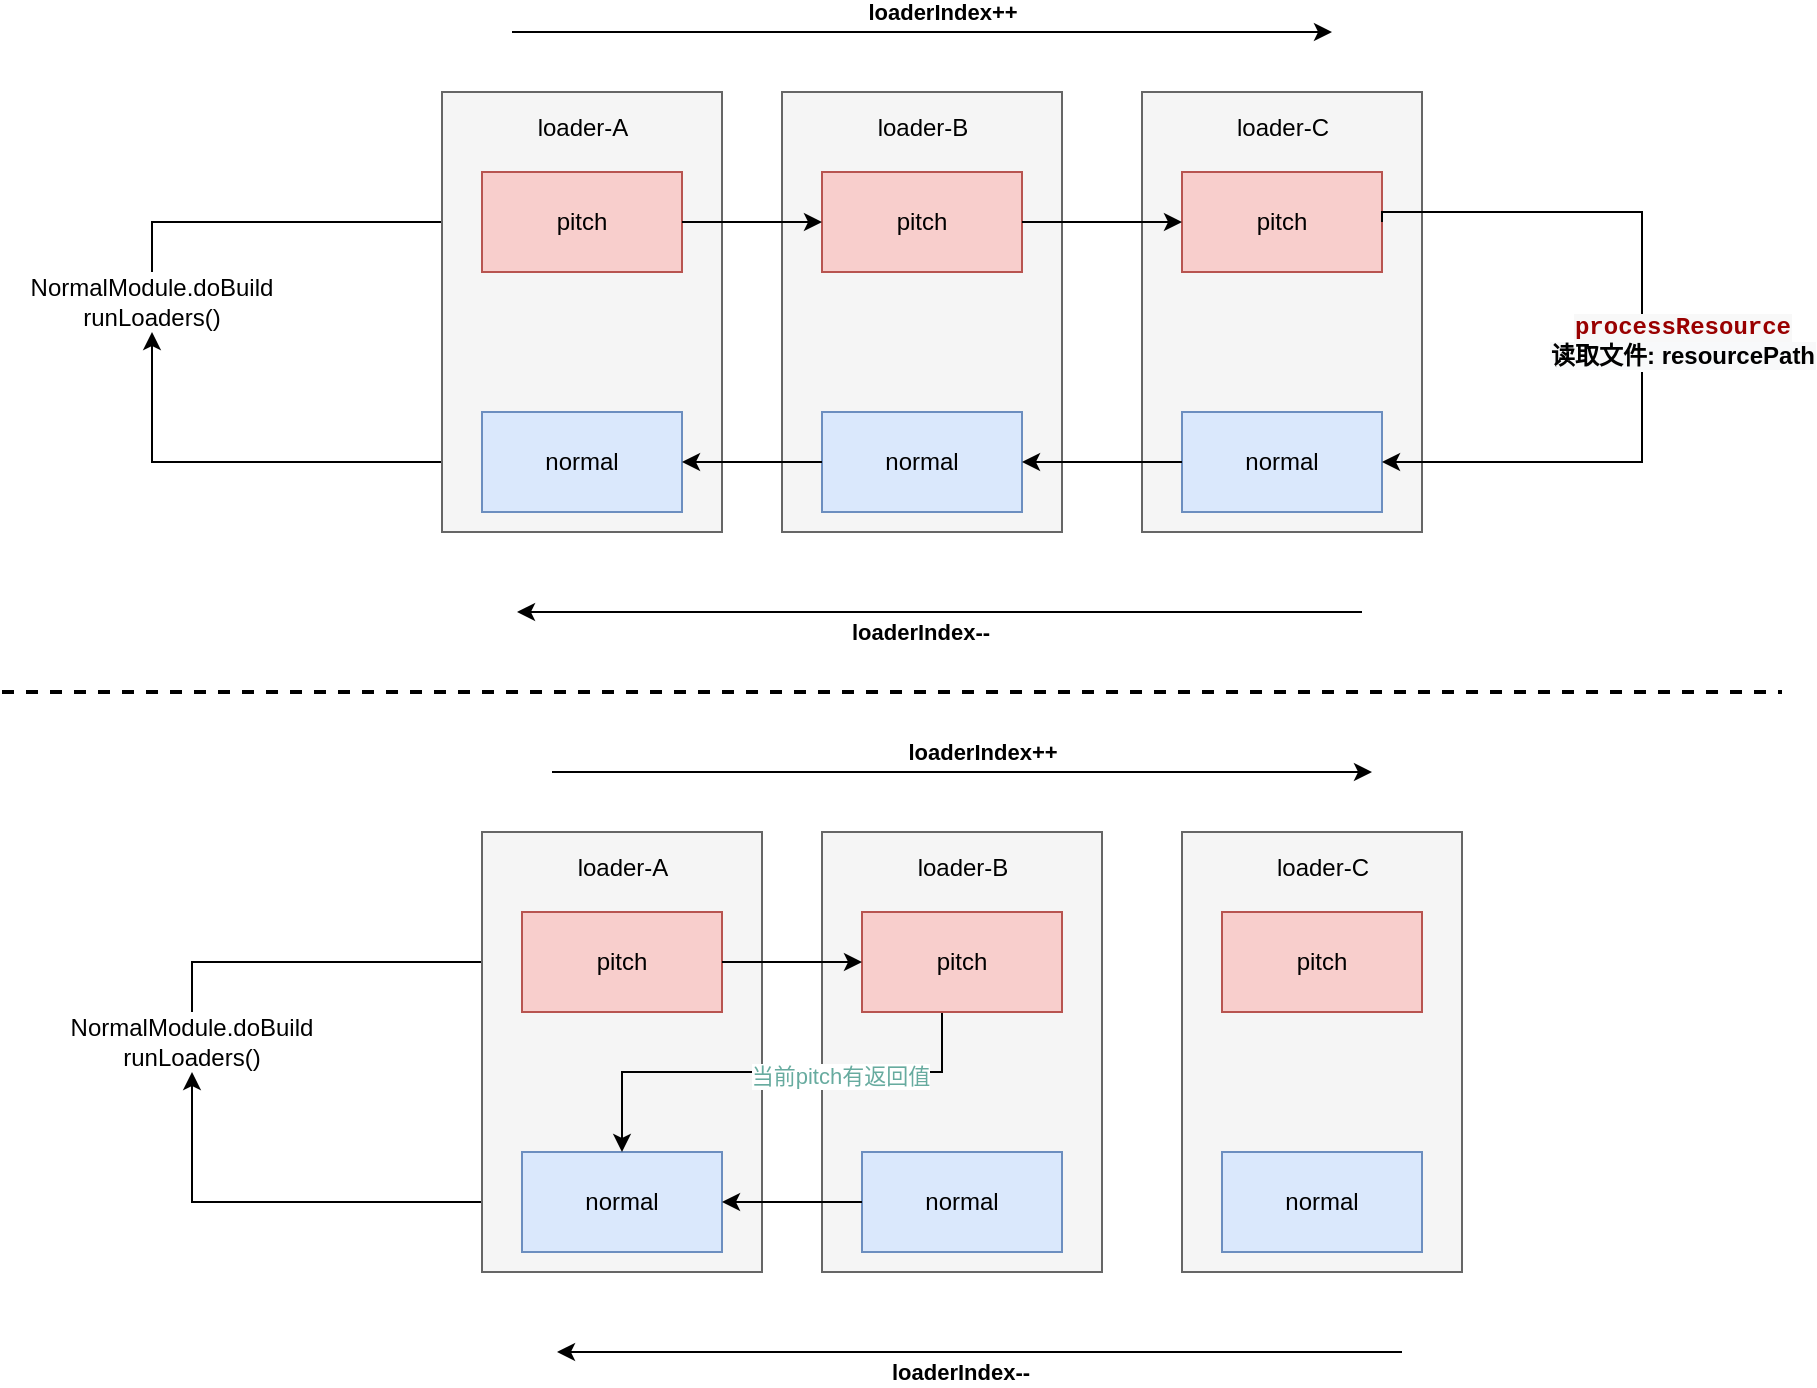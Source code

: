 <mxfile version="20.2.8" type="github">
  <diagram id="M0UE9Iz5v4E9vm6Po623" name="第 1 页">
    <mxGraphModel dx="1234" dy="794" grid="1" gridSize="10" guides="1" tooltips="1" connect="1" arrows="1" fold="1" page="1" pageScale="1" pageWidth="827" pageHeight="1169" math="0" shadow="0">
      <root>
        <mxCell id="0" />
        <mxCell id="1" parent="0" />
        <mxCell id="JlLWiZ-W6fRwa7arMO1L-45" style="edgeStyle=orthogonalEdgeStyle;rounded=0;orthogonalLoop=1;jettySize=auto;html=1;entryX=0.5;entryY=1;entryDx=0;entryDy=0;" edge="1" parent="1" source="JlLWiZ-W6fRwa7arMO1L-10" target="JlLWiZ-W6fRwa7arMO1L-55">
          <mxGeometry relative="1" as="geometry">
            <mxPoint x="560" y="625" as="targetPoint" />
          </mxGeometry>
        </mxCell>
        <mxCell id="JlLWiZ-W6fRwa7arMO1L-49" value="" style="endArrow=classic;html=1;rounded=0;" edge="1" parent="1">
          <mxGeometry width="50" height="50" relative="1" as="geometry">
            <mxPoint x="625" y="450" as="sourcePoint" />
            <mxPoint x="1035" y="450" as="targetPoint" />
          </mxGeometry>
        </mxCell>
        <mxCell id="JlLWiZ-W6fRwa7arMO1L-50" value="&lt;span style=&quot;&quot;&gt;loaderIndex++&lt;/span&gt;" style="edgeLabel;html=1;align=center;verticalAlign=middle;resizable=0;points=[];labelBackgroundColor=none;fontStyle=1" vertex="1" connectable="0" parent="JlLWiZ-W6fRwa7arMO1L-49">
          <mxGeometry x="0.049" y="-1" relative="1" as="geometry">
            <mxPoint y="-11" as="offset" />
          </mxGeometry>
        </mxCell>
        <mxCell id="JlLWiZ-W6fRwa7arMO1L-51" value="" style="endArrow=classic;html=1;rounded=0;" edge="1" parent="1">
          <mxGeometry width="50" height="50" relative="1" as="geometry">
            <mxPoint x="1050" y="740" as="sourcePoint" />
            <mxPoint x="627.5" y="740" as="targetPoint" />
            <Array as="points">
              <mxPoint x="855" y="740" />
            </Array>
          </mxGeometry>
        </mxCell>
        <mxCell id="JlLWiZ-W6fRwa7arMO1L-52" value="&lt;span style=&quot;&quot;&gt;loaderIndex--&lt;/span&gt;" style="edgeLabel;html=1;align=center;verticalAlign=middle;resizable=0;points=[];labelBackgroundColor=none;fontStyle=1" vertex="1" connectable="0" parent="JlLWiZ-W6fRwa7arMO1L-51">
          <mxGeometry x="0.049" y="-1" relative="1" as="geometry">
            <mxPoint y="11" as="offset" />
          </mxGeometry>
        </mxCell>
        <mxCell id="JlLWiZ-W6fRwa7arMO1L-56" style="rounded=0;orthogonalLoop=1;jettySize=auto;html=1;entryX=0;entryY=0.5;entryDx=0;entryDy=0;fontColor=default;exitX=0.5;exitY=0;exitDx=0;exitDy=0;edgeStyle=orthogonalEdgeStyle;" edge="1" parent="1" source="JlLWiZ-W6fRwa7arMO1L-55" target="JlLWiZ-W6fRwa7arMO1L-8">
          <mxGeometry relative="1" as="geometry" />
        </mxCell>
        <mxCell id="JlLWiZ-W6fRwa7arMO1L-55" value="NormalModule.doBuild&lt;br&gt;runLoaders()" style="text;html=1;align=center;verticalAlign=middle;whiteSpace=wrap;rounded=0;labelBackgroundColor=none;" vertex="1" parent="1">
          <mxGeometry x="380" y="570" width="130" height="30" as="geometry" />
        </mxCell>
        <mxCell id="JlLWiZ-W6fRwa7arMO1L-2" value="" style="rounded=0;whiteSpace=wrap;html=1;fillColor=#f5f5f5;fontColor=#333333;strokeColor=#666666;" vertex="1" parent="1">
          <mxGeometry x="590" y="480" width="140" height="220" as="geometry" />
        </mxCell>
        <mxCell id="JlLWiZ-W6fRwa7arMO1L-6" value="loader-A" style="text;html=1;align=center;verticalAlign=middle;whiteSpace=wrap;rounded=0;" vertex="1" parent="1">
          <mxGeometry x="627.5" y="480" width="65" height="35" as="geometry" />
        </mxCell>
        <mxCell id="JlLWiZ-W6fRwa7arMO1L-8" value="pitch" style="text;html=1;strokeColor=#b85450;fillColor=#f8cecc;align=center;verticalAlign=middle;whiteSpace=wrap;rounded=0;" vertex="1" parent="1">
          <mxGeometry x="610" y="520" width="100" height="50" as="geometry" />
        </mxCell>
        <mxCell id="JlLWiZ-W6fRwa7arMO1L-10" value="normal" style="text;html=1;strokeColor=#6c8ebf;fillColor=#dae8fc;align=center;verticalAlign=middle;whiteSpace=wrap;rounded=0;" vertex="1" parent="1">
          <mxGeometry x="610" y="640" width="100" height="50" as="geometry" />
        </mxCell>
        <mxCell id="JlLWiZ-W6fRwa7arMO1L-23" value="" style="rounded=0;whiteSpace=wrap;html=1;fillColor=#f5f5f5;fontColor=#333333;strokeColor=#666666;" vertex="1" parent="1">
          <mxGeometry x="760" y="480" width="140" height="220" as="geometry" />
        </mxCell>
        <mxCell id="JlLWiZ-W6fRwa7arMO1L-24" value="loader-B" style="text;html=1;align=center;verticalAlign=middle;whiteSpace=wrap;rounded=0;" vertex="1" parent="1">
          <mxGeometry x="797.5" y="480" width="65" height="35" as="geometry" />
        </mxCell>
        <mxCell id="JlLWiZ-W6fRwa7arMO1L-25" value="pitch" style="text;html=1;strokeColor=#b85450;fillColor=#f8cecc;align=center;verticalAlign=middle;whiteSpace=wrap;rounded=0;" vertex="1" parent="1">
          <mxGeometry x="780" y="520" width="100" height="50" as="geometry" />
        </mxCell>
        <mxCell id="JlLWiZ-W6fRwa7arMO1L-26" value="normal" style="text;html=1;strokeColor=#6c8ebf;fillColor=#dae8fc;align=center;verticalAlign=middle;whiteSpace=wrap;rounded=0;" vertex="1" parent="1">
          <mxGeometry x="780" y="640" width="100" height="50" as="geometry" />
        </mxCell>
        <mxCell id="JlLWiZ-W6fRwa7arMO1L-28" value="" style="rounded=0;whiteSpace=wrap;html=1;fillColor=#f5f5f5;fontColor=#333333;strokeColor=#666666;" vertex="1" parent="1">
          <mxGeometry x="940" y="480" width="140" height="220" as="geometry" />
        </mxCell>
        <mxCell id="JlLWiZ-W6fRwa7arMO1L-29" value="loader-C" style="text;html=1;align=center;verticalAlign=middle;whiteSpace=wrap;rounded=0;" vertex="1" parent="1">
          <mxGeometry x="977.5" y="480" width="65" height="35" as="geometry" />
        </mxCell>
        <mxCell id="JlLWiZ-W6fRwa7arMO1L-30" value="pitch" style="text;html=1;strokeColor=#b85450;fillColor=#f8cecc;align=center;verticalAlign=middle;whiteSpace=wrap;rounded=0;" vertex="1" parent="1">
          <mxGeometry x="960" y="520" width="100" height="50" as="geometry" />
        </mxCell>
        <mxCell id="JlLWiZ-W6fRwa7arMO1L-31" value="normal" style="text;html=1;strokeColor=#6c8ebf;fillColor=#dae8fc;align=center;verticalAlign=middle;whiteSpace=wrap;rounded=0;" vertex="1" parent="1">
          <mxGeometry x="960" y="640" width="100" height="50" as="geometry" />
        </mxCell>
        <mxCell id="JlLWiZ-W6fRwa7arMO1L-38" style="edgeStyle=orthogonalEdgeStyle;rounded=0;orthogonalLoop=1;jettySize=auto;html=1;entryX=0;entryY=0.5;entryDx=0;entryDy=0;" edge="1" parent="1" source="JlLWiZ-W6fRwa7arMO1L-8" target="JlLWiZ-W6fRwa7arMO1L-25">
          <mxGeometry relative="1" as="geometry" />
        </mxCell>
        <mxCell id="JlLWiZ-W6fRwa7arMO1L-39" style="edgeStyle=orthogonalEdgeStyle;rounded=0;orthogonalLoop=1;jettySize=auto;html=1;entryX=0;entryY=0.5;entryDx=0;entryDy=0;" edge="1" parent="1" source="JlLWiZ-W6fRwa7arMO1L-25" target="JlLWiZ-W6fRwa7arMO1L-30">
          <mxGeometry relative="1" as="geometry" />
        </mxCell>
        <mxCell id="JlLWiZ-W6fRwa7arMO1L-43" style="edgeStyle=orthogonalEdgeStyle;rounded=0;orthogonalLoop=1;jettySize=auto;html=1;entryX=1;entryY=0.5;entryDx=0;entryDy=0;" edge="1" parent="1" source="JlLWiZ-W6fRwa7arMO1L-31" target="JlLWiZ-W6fRwa7arMO1L-26">
          <mxGeometry relative="1" as="geometry" />
        </mxCell>
        <mxCell id="JlLWiZ-W6fRwa7arMO1L-44" style="edgeStyle=orthogonalEdgeStyle;rounded=0;orthogonalLoop=1;jettySize=auto;html=1;entryX=1;entryY=0.5;entryDx=0;entryDy=0;" edge="1" parent="1" source="JlLWiZ-W6fRwa7arMO1L-26" target="JlLWiZ-W6fRwa7arMO1L-10">
          <mxGeometry relative="1" as="geometry" />
        </mxCell>
        <mxCell id="JlLWiZ-W6fRwa7arMO1L-42" style="edgeStyle=orthogonalEdgeStyle;rounded=0;orthogonalLoop=1;jettySize=auto;html=1;exitX=1;exitY=0.5;exitDx=0;exitDy=0;entryX=1;entryY=0.5;entryDx=0;entryDy=0;" edge="1" parent="1" source="JlLWiZ-W6fRwa7arMO1L-30" target="JlLWiZ-W6fRwa7arMO1L-31">
          <mxGeometry relative="1" as="geometry">
            <Array as="points">
              <mxPoint x="1060" y="540" />
              <mxPoint x="1190" y="540" />
              <mxPoint x="1190" y="665" />
            </Array>
          </mxGeometry>
        </mxCell>
        <mxCell id="JlLWiZ-W6fRwa7arMO1L-53" value="&lt;span style=&quot;color: rgb(153, 0, 0); font-family: Menlo, Monaco, Consolas, &amp;quot;Courier New&amp;quot;, monospace; font-size: 12px; font-weight: 700; background-color: rgb(248, 248, 248);&quot;&gt;processResource&lt;br&gt;&lt;/span&gt;&lt;span style=&quot;font-size: 12px; background-color: rgb(248, 249, 250);&quot;&gt;&lt;b&gt;读取文件: resourcePath&lt;/b&gt;&lt;/span&gt;&lt;span style=&quot;color: rgb(153, 0, 0); font-family: Menlo, Monaco, Consolas, &amp;quot;Courier New&amp;quot;, monospace; font-size: 12px; font-weight: 700; background-color: rgb(248, 248, 248);&quot;&gt;&lt;br&gt;&lt;/span&gt;" style="edgeLabel;html=1;align=center;verticalAlign=middle;resizable=0;points=[];" vertex="1" connectable="0" parent="JlLWiZ-W6fRwa7arMO1L-42">
          <mxGeometry x="0.078" y="1" relative="1" as="geometry">
            <mxPoint x="19" y="-10" as="offset" />
          </mxGeometry>
        </mxCell>
        <mxCell id="JlLWiZ-W6fRwa7arMO1L-67" style="edgeStyle=orthogonalEdgeStyle;rounded=0;orthogonalLoop=1;jettySize=auto;html=1;entryX=0.5;entryY=1;entryDx=0;entryDy=0;" edge="1" parent="1" source="JlLWiZ-W6fRwa7arMO1L-79" target="JlLWiZ-W6fRwa7arMO1L-75">
          <mxGeometry relative="1" as="geometry">
            <mxPoint x="580" y="995" as="targetPoint" />
          </mxGeometry>
        </mxCell>
        <mxCell id="JlLWiZ-W6fRwa7arMO1L-70" value="" style="endArrow=classic;html=1;rounded=0;" edge="1" parent="1">
          <mxGeometry width="50" height="50" relative="1" as="geometry">
            <mxPoint x="645" y="820" as="sourcePoint" />
            <mxPoint x="1055" y="820" as="targetPoint" />
          </mxGeometry>
        </mxCell>
        <mxCell id="JlLWiZ-W6fRwa7arMO1L-71" value="&lt;span style=&quot;&quot;&gt;loaderIndex++&lt;/span&gt;" style="edgeLabel;html=1;align=center;verticalAlign=middle;resizable=0;points=[];labelBackgroundColor=none;fontStyle=1" vertex="1" connectable="0" parent="JlLWiZ-W6fRwa7arMO1L-70">
          <mxGeometry x="0.049" y="-1" relative="1" as="geometry">
            <mxPoint y="-11" as="offset" />
          </mxGeometry>
        </mxCell>
        <mxCell id="JlLWiZ-W6fRwa7arMO1L-72" value="" style="endArrow=classic;html=1;rounded=0;" edge="1" parent="1">
          <mxGeometry width="50" height="50" relative="1" as="geometry">
            <mxPoint x="1070" y="1110" as="sourcePoint" />
            <mxPoint x="647.5" y="1110" as="targetPoint" />
            <Array as="points">
              <mxPoint x="875" y="1110" />
            </Array>
          </mxGeometry>
        </mxCell>
        <mxCell id="JlLWiZ-W6fRwa7arMO1L-73" value="&lt;span style=&quot;&quot;&gt;loaderIndex--&lt;/span&gt;" style="edgeLabel;html=1;align=center;verticalAlign=middle;resizable=0;points=[];labelBackgroundColor=none;fontStyle=1" vertex="1" connectable="0" parent="JlLWiZ-W6fRwa7arMO1L-72">
          <mxGeometry x="0.049" y="-1" relative="1" as="geometry">
            <mxPoint y="11" as="offset" />
          </mxGeometry>
        </mxCell>
        <mxCell id="JlLWiZ-W6fRwa7arMO1L-74" style="rounded=0;orthogonalLoop=1;jettySize=auto;html=1;entryX=0;entryY=0.5;entryDx=0;entryDy=0;fontColor=default;exitX=0.5;exitY=0;exitDx=0;exitDy=0;edgeStyle=orthogonalEdgeStyle;" edge="1" parent="1" source="JlLWiZ-W6fRwa7arMO1L-75" target="JlLWiZ-W6fRwa7arMO1L-78">
          <mxGeometry relative="1" as="geometry" />
        </mxCell>
        <mxCell id="JlLWiZ-W6fRwa7arMO1L-75" value="NormalModule.doBuild&lt;br&gt;runLoaders()" style="text;html=1;align=center;verticalAlign=middle;whiteSpace=wrap;rounded=0;labelBackgroundColor=none;" vertex="1" parent="1">
          <mxGeometry x="400" y="940" width="130" height="30" as="geometry" />
        </mxCell>
        <mxCell id="JlLWiZ-W6fRwa7arMO1L-76" value="" style="rounded=0;whiteSpace=wrap;html=1;fillColor=#f5f5f5;fontColor=#333333;strokeColor=#666666;" vertex="1" parent="1">
          <mxGeometry x="610" y="850" width="140" height="220" as="geometry" />
        </mxCell>
        <mxCell id="JlLWiZ-W6fRwa7arMO1L-77" value="loader-A" style="text;html=1;align=center;verticalAlign=middle;whiteSpace=wrap;rounded=0;" vertex="1" parent="1">
          <mxGeometry x="647.5" y="850" width="65" height="35" as="geometry" />
        </mxCell>
        <mxCell id="JlLWiZ-W6fRwa7arMO1L-78" value="pitch" style="text;html=1;strokeColor=#b85450;fillColor=#f8cecc;align=center;verticalAlign=middle;whiteSpace=wrap;rounded=0;" vertex="1" parent="1">
          <mxGeometry x="630" y="890" width="100" height="50" as="geometry" />
        </mxCell>
        <mxCell id="JlLWiZ-W6fRwa7arMO1L-79" value="normal" style="text;html=1;strokeColor=#6c8ebf;fillColor=#dae8fc;align=center;verticalAlign=middle;whiteSpace=wrap;rounded=0;" vertex="1" parent="1">
          <mxGeometry x="630" y="1010" width="100" height="50" as="geometry" />
        </mxCell>
        <mxCell id="JlLWiZ-W6fRwa7arMO1L-80" value="" style="rounded=0;whiteSpace=wrap;html=1;fillColor=#f5f5f5;fontColor=#333333;strokeColor=#666666;" vertex="1" parent="1">
          <mxGeometry x="780" y="850" width="140" height="220" as="geometry" />
        </mxCell>
        <mxCell id="JlLWiZ-W6fRwa7arMO1L-81" value="loader-B" style="text;html=1;align=center;verticalAlign=middle;whiteSpace=wrap;rounded=0;" vertex="1" parent="1">
          <mxGeometry x="817.5" y="850" width="65" height="35" as="geometry" />
        </mxCell>
        <mxCell id="JlLWiZ-W6fRwa7arMO1L-95" style="edgeStyle=orthogonalEdgeStyle;rounded=0;orthogonalLoop=1;jettySize=auto;html=1;entryX=0.5;entryY=0;entryDx=0;entryDy=0;fontColor=#67AB9F;" edge="1" parent="1" source="JlLWiZ-W6fRwa7arMO1L-82" target="JlLWiZ-W6fRwa7arMO1L-79">
          <mxGeometry relative="1" as="geometry">
            <Array as="points">
              <mxPoint x="840" y="970" />
              <mxPoint x="680" y="970" />
            </Array>
          </mxGeometry>
        </mxCell>
        <mxCell id="JlLWiZ-W6fRwa7arMO1L-97" value="当前pitch有返回值" style="edgeLabel;html=1;align=center;verticalAlign=middle;resizable=0;points=[];fontColor=#67AB9F;" vertex="1" connectable="0" parent="JlLWiZ-W6fRwa7arMO1L-95">
          <mxGeometry x="-0.296" y="2" relative="1" as="geometry">
            <mxPoint as="offset" />
          </mxGeometry>
        </mxCell>
        <mxCell id="JlLWiZ-W6fRwa7arMO1L-82" value="pitch" style="text;html=1;strokeColor=#b85450;fillColor=#f8cecc;align=center;verticalAlign=middle;whiteSpace=wrap;rounded=0;" vertex="1" parent="1">
          <mxGeometry x="800" y="890" width="100" height="50" as="geometry" />
        </mxCell>
        <mxCell id="JlLWiZ-W6fRwa7arMO1L-83" value="normal" style="text;html=1;strokeColor=#6c8ebf;fillColor=#dae8fc;align=center;verticalAlign=middle;whiteSpace=wrap;rounded=0;" vertex="1" parent="1">
          <mxGeometry x="800" y="1010" width="100" height="50" as="geometry" />
        </mxCell>
        <mxCell id="JlLWiZ-W6fRwa7arMO1L-84" value="" style="rounded=0;whiteSpace=wrap;html=1;fillColor=#f5f5f5;fontColor=#333333;strokeColor=#666666;" vertex="1" parent="1">
          <mxGeometry x="960" y="850" width="140" height="220" as="geometry" />
        </mxCell>
        <mxCell id="JlLWiZ-W6fRwa7arMO1L-85" value="loader-C" style="text;html=1;align=center;verticalAlign=middle;whiteSpace=wrap;rounded=0;" vertex="1" parent="1">
          <mxGeometry x="997.5" y="850" width="65" height="35" as="geometry" />
        </mxCell>
        <mxCell id="JlLWiZ-W6fRwa7arMO1L-86" value="pitch" style="text;html=1;strokeColor=#b85450;fillColor=#f8cecc;align=center;verticalAlign=middle;whiteSpace=wrap;rounded=0;" vertex="1" parent="1">
          <mxGeometry x="980" y="890" width="100" height="50" as="geometry" />
        </mxCell>
        <mxCell id="JlLWiZ-W6fRwa7arMO1L-87" value="normal" style="text;html=1;strokeColor=#6c8ebf;fillColor=#dae8fc;align=center;verticalAlign=middle;whiteSpace=wrap;rounded=0;" vertex="1" parent="1">
          <mxGeometry x="980" y="1010" width="100" height="50" as="geometry" />
        </mxCell>
        <mxCell id="JlLWiZ-W6fRwa7arMO1L-89" style="edgeStyle=orthogonalEdgeStyle;rounded=0;orthogonalLoop=1;jettySize=auto;html=1;entryX=0;entryY=0.5;entryDx=0;entryDy=0;" edge="1" parent="1" source="JlLWiZ-W6fRwa7arMO1L-78" target="JlLWiZ-W6fRwa7arMO1L-82">
          <mxGeometry relative="1" as="geometry" />
        </mxCell>
        <mxCell id="JlLWiZ-W6fRwa7arMO1L-92" style="edgeStyle=orthogonalEdgeStyle;rounded=0;orthogonalLoop=1;jettySize=auto;html=1;entryX=1;entryY=0.5;entryDx=0;entryDy=0;" edge="1" parent="1" source="JlLWiZ-W6fRwa7arMO1L-83" target="JlLWiZ-W6fRwa7arMO1L-79">
          <mxGeometry relative="1" as="geometry" />
        </mxCell>
        <mxCell id="JlLWiZ-W6fRwa7arMO1L-98" value="" style="endArrow=none;html=1;rounded=0;fontColor=#67AB9F;dashed=1;strokeWidth=2;" edge="1" parent="1">
          <mxGeometry width="50" height="50" relative="1" as="geometry">
            <mxPoint x="370" y="780" as="sourcePoint" />
            <mxPoint x="1260" y="780" as="targetPoint" />
          </mxGeometry>
        </mxCell>
      </root>
    </mxGraphModel>
  </diagram>
</mxfile>
